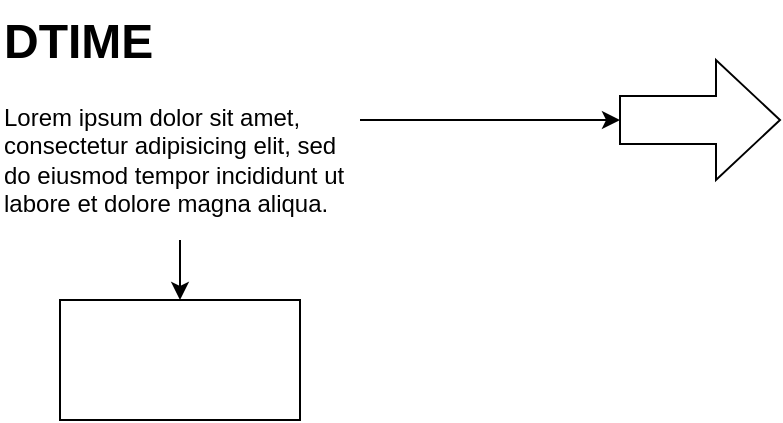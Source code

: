 <mxfile version="24.7.14">
  <diagram name="Страница — 1" id="Az_goGdHPyvC7_xSpMDz">
    <mxGraphModel dx="1088" dy="550" grid="1" gridSize="10" guides="1" tooltips="1" connect="1" arrows="1" fold="1" page="1" pageScale="1" pageWidth="827" pageHeight="1169" math="0" shadow="0">
      <root>
        <mxCell id="0" />
        <mxCell id="1" parent="0" />
        <mxCell id="BLAt_D8JNX50Xe-EIdhG-3" value="" style="edgeStyle=orthogonalEdgeStyle;rounded=0;orthogonalLoop=1;jettySize=auto;html=1;" edge="1" parent="1" source="BLAt_D8JNX50Xe-EIdhG-1" target="BLAt_D8JNX50Xe-EIdhG-2">
          <mxGeometry relative="1" as="geometry" />
        </mxCell>
        <mxCell id="BLAt_D8JNX50Xe-EIdhG-5" value="" style="edgeStyle=orthogonalEdgeStyle;rounded=0;orthogonalLoop=1;jettySize=auto;html=1;" edge="1" parent="1" source="BLAt_D8JNX50Xe-EIdhG-1" target="BLAt_D8JNX50Xe-EIdhG-4">
          <mxGeometry relative="1" as="geometry" />
        </mxCell>
        <mxCell id="BLAt_D8JNX50Xe-EIdhG-1" value="&lt;h1 style=&quot;margin-top: 0px;&quot;&gt;DTIME&lt;/h1&gt;&lt;p&gt;Lorem ipsum dolor sit amet, consectetur adipisicing elit, sed do eiusmod tempor incididunt ut labore et dolore magna aliqua.&lt;/p&gt;" style="text;html=1;whiteSpace=wrap;overflow=hidden;rounded=0;" vertex="1" parent="1">
          <mxGeometry x="50" y="10" width="180" height="120" as="geometry" />
        </mxCell>
        <mxCell id="BLAt_D8JNX50Xe-EIdhG-2" value="" style="shape=singleArrow;whiteSpace=wrap;html=1;arrowWidth=0.4;arrowSize=0.4;" vertex="1" parent="1">
          <mxGeometry x="360" y="40" width="80" height="60" as="geometry" />
        </mxCell>
        <mxCell id="BLAt_D8JNX50Xe-EIdhG-4" value="" style="whiteSpace=wrap;html=1;" vertex="1" parent="1">
          <mxGeometry x="80" y="160" width="120" height="60" as="geometry" />
        </mxCell>
      </root>
    </mxGraphModel>
  </diagram>
</mxfile>
